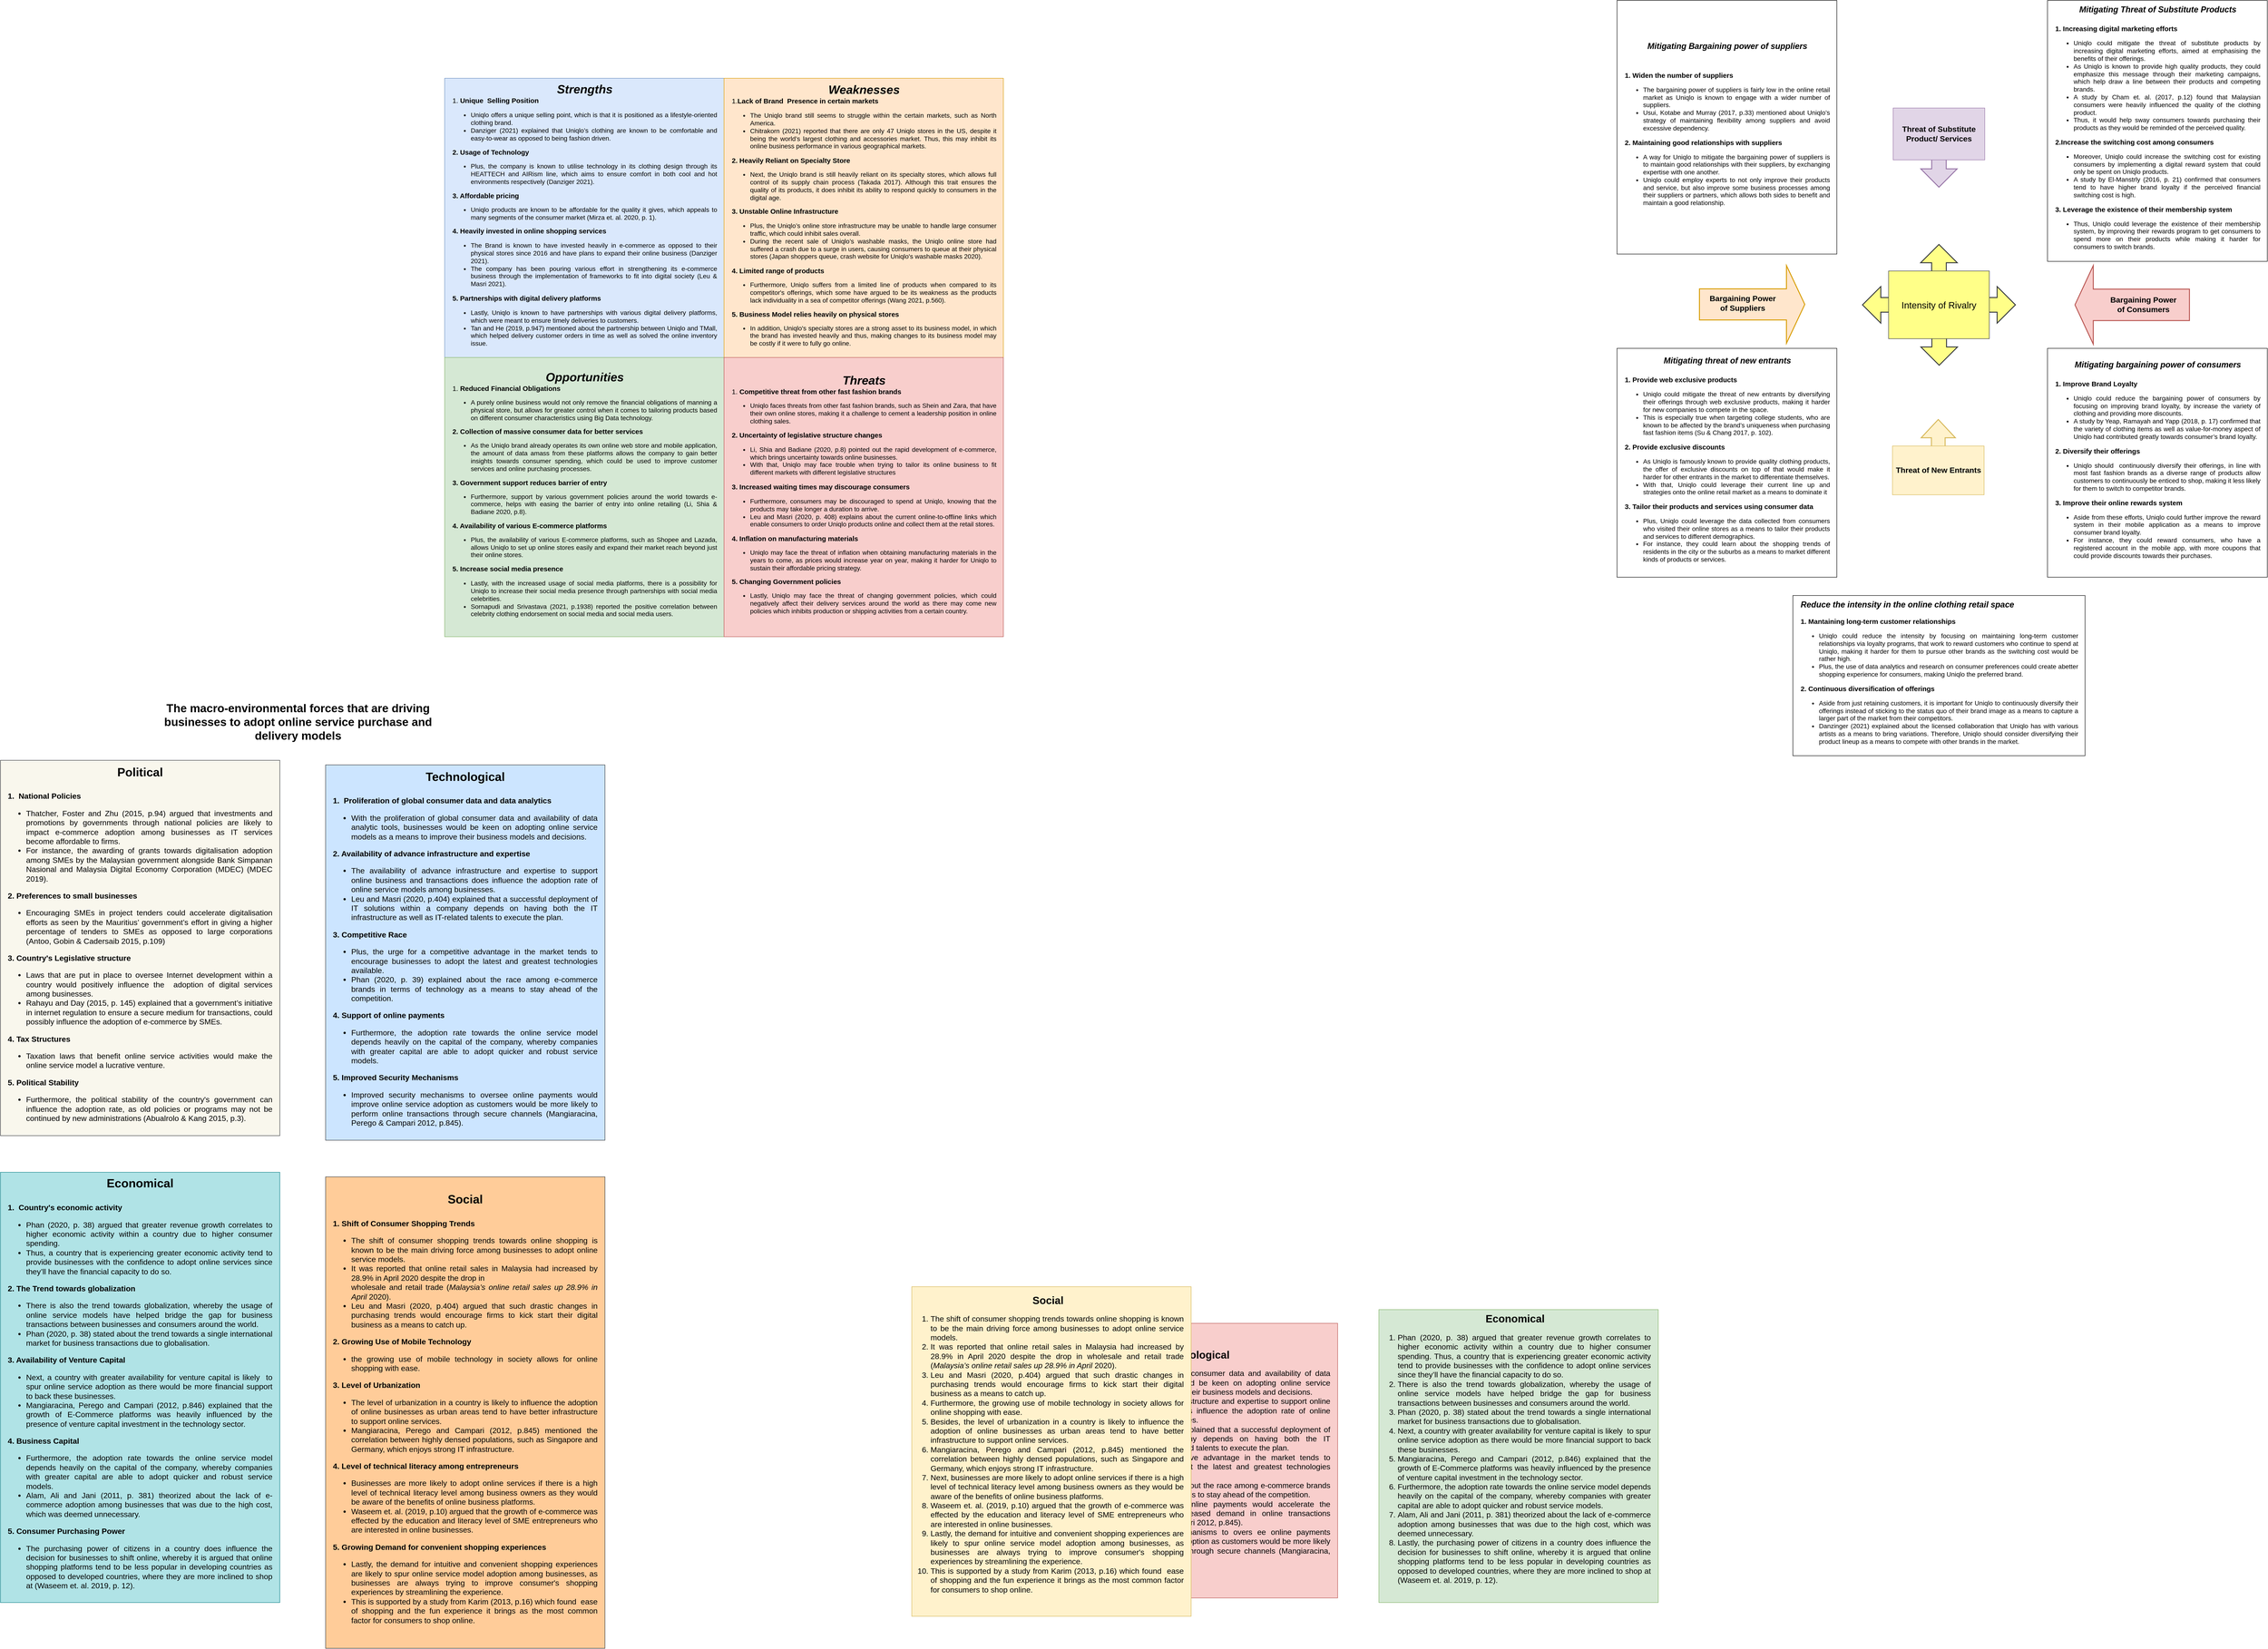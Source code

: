 <mxfile version="15.4.3" type="github">
  <diagram id="UJVtRwwvK5uKVyhLd9jK" name="Page-1">
    <mxGraphModel dx="5076" dy="1623" grid="1" gridSize="10" guides="1" tooltips="1" connect="1" arrows="1" fold="1" page="1" pageScale="1" pageWidth="1169" pageHeight="827" math="0" shadow="0">
      <root>
        <mxCell id="0" />
        <mxCell id="1" parent="0" />
        <mxCell id="DPGvxR9k1o3TNHnTCT3K-7" value="&lt;font style=&quot;font-size: 25px&quot;&gt;&lt;b&gt;&lt;font style=&quot;font-size: 25px&quot;&gt;The macro-environmental forces that are driving businesses to adopt online service purchase and delivery models&lt;/font&gt;&lt;/b&gt;&lt;/font&gt;" style="text;html=1;strokeColor=none;fillColor=none;align=center;verticalAlign=middle;whiteSpace=wrap;rounded=0;" parent="1" vertex="1">
          <mxGeometry x="-1970" y="1730" width="620" height="150" as="geometry" />
        </mxCell>
        <mxCell id="IZx-ZiuW3YyfbtK3Tfff-4" value="&lt;div style=&quot;font-size: 23px&quot; align=&quot;center&quot;&gt;&lt;font style=&quot;font-size: 23px&quot;&gt;&lt;b&gt;&lt;font style=&quot;font-size: 23px&quot;&gt;Technological&lt;/font&gt;&lt;/b&gt;&lt;br&gt;&lt;/font&gt;&lt;/div&gt;&lt;div style=&quot;font-size: 17px&quot; align=&quot;justify&quot;&gt;&lt;ol&gt;&lt;li&gt;With the proliferation of global consumer data and availability of data analytic tools, businesses would be keen on adopting online service models as a means to improve their business models and decisions. &lt;/li&gt;&lt;li&gt;The availability of advance infrastructure and expertise to support online business and transactions does influence the adoption rate of online service models among businesses. &lt;/li&gt;&lt;li&gt;Leu and Masri (2020, p.404) explained that a successful deployment of IT solutions within a company depends on having both the IT infrastructure as well as IT-related talents to execute the plan.&lt;/li&gt;&lt;li&gt;Plus, the urge for a competitive advantage in the market tends to encourage businesses to adopt the latest and greatest technologies available. &lt;/li&gt;&lt;li&gt;Phan (2020, p. 39) explained about the race among e-commerce brands in terms of technology as a means to stay ahead of the competition.&lt;/li&gt;&lt;li&gt;Furthermore, the support of online payments would accelerate the adoption rate due to an increased demand in online transactions (Mangiaracina, Perego &amp;amp; Campari 2012, p.845).&lt;/li&gt;&lt;li&gt;Moreover, better security mechanisms to overs ee online payments would improve online service adoption as customers would be more likely to perform online transactions through secure channels (Mangiaracina, Perego &amp;amp; Campari 2012, p.845).&lt;br&gt;&lt;/li&gt;&lt;/ol&gt;&lt;/div&gt;" style="rounded=0;whiteSpace=wrap;html=1;align=center;fillColor=#f8cecc;strokeColor=#b85450;spacingRight=15;" parent="1" vertex="1">
          <mxGeometry y="3120" width="610" height="600" as="geometry" />
        </mxCell>
        <mxCell id="IZx-ZiuW3YyfbtK3Tfff-5" value="&lt;div align=&quot;center&quot;&gt;&lt;b style=&quot;font-size: 23px&quot;&gt;&lt;font style=&quot;font-size: 23px&quot;&gt;Economical&lt;br&gt;&lt;/font&gt;&lt;/b&gt;&lt;/div&gt;&lt;div style=&quot;font-size: 17px&quot; align=&quot;justify&quot;&gt;&lt;ol&gt;&lt;li&gt;&lt;font style=&quot;font-size: 17px&quot;&gt;&lt;span&gt;Phan (2020, p. 38) argued that greater revenue growth correlates to higher economic activity within a country due to higher consumer spending. Thus, a country that is experiencing greater economic activity tend to provide businesses with the confidence to adopt online services since they’ll have the financial capacity to do so.&amp;nbsp; &lt;br&gt;&lt;/span&gt;&lt;/font&gt;&lt;/li&gt;&lt;li&gt;&lt;font style=&quot;font-size: 17px&quot;&gt;&lt;span&gt;There is also the trend towards globalization, whereby the usage of online service models have helped bridge the gap for business transactions between businesses and consumers around the world.&amp;nbsp;&lt;/span&gt;&lt;/font&gt;&lt;/li&gt;&lt;li&gt;&lt;font style=&quot;font-size: 17px&quot;&gt;&lt;span&gt;&lt;font style=&quot;font-size: 17px&quot;&gt;Phan (2020, p. 38) stated about the trend towards a single international market for business transactions due to globalisation.&amp;nbsp;&lt;/font&gt;&lt;/span&gt;&lt;/font&gt;&lt;/li&gt;&lt;li&gt;&lt;font style=&quot;font-size: 17px&quot;&gt;&lt;span&gt;&lt;font style=&quot;font-size: 17px&quot;&gt;Next, a country with greater availability for venture capital is likely&amp;nbsp; to spur online service adoption as there would be more financial support to back these businesses. &lt;br&gt;&lt;/font&gt;&lt;/span&gt;&lt;/font&gt;&lt;/li&gt;&lt;li&gt;&lt;font style=&quot;font-size: 17px&quot;&gt;&lt;span&gt;&lt;font style=&quot;font-size: 17px&quot;&gt;Mangiaracina, Perego and Campari (2012, p.846) explained that the growth of E-Commerce platforms was heavily influenced by the presence of venture capital investment in the technology sector.&lt;/font&gt;&lt;/span&gt;&lt;/font&gt;&lt;/li&gt;&lt;li&gt;&lt;font style=&quot;font-size: 17px&quot;&gt;&lt;span&gt;&lt;font style=&quot;font-size: 17px&quot;&gt;Furthermore, the adoption rate towards the online service model depends heavily on the capital of the company, whereby companies with greater capital are able to adopt quicker and robust service models.&lt;/font&gt;&lt;/span&gt;&lt;/font&gt;&lt;/li&gt;&lt;li&gt;&lt;font style=&quot;font-size: 17px&quot;&gt;&lt;span&gt;&lt;font style=&quot;font-size: 17px&quot;&gt;Alam, Ali and Jani (2011, p. 381) theorized about the lack of e-commerce adoption among businesses that was due to the high cost, which was deemed unnecessary.&lt;/font&gt;&lt;/span&gt;&lt;/font&gt;&lt;/li&gt;&lt;li&gt;&lt;font style=&quot;font-size: 17px&quot;&gt;&lt;span&gt;&lt;font style=&quot;font-size: 17px&quot;&gt;Lastly, the purchasing power of citizens in a country does influence the decision for businesses to shift online, whereby it is argued that online shopping platforms tend to be less popular in developing countries as opposed to developed countries, where they are more inclined to shop at (Waseem et. al. 2019, p. 12).&lt;br&gt;&lt;/font&gt;&lt;/span&gt;&lt;/font&gt;&lt;/li&gt;&lt;/ol&gt;&lt;/div&gt;&lt;div align=&quot;justify&quot;&gt;&lt;br&gt;&lt;/div&gt;" style="rounded=0;whiteSpace=wrap;html=1;align=center;fillColor=#d5e8d4;strokeColor=#82b366;spacingRight=15;" parent="1" vertex="1">
          <mxGeometry x="700" y="3090" width="610" height="640" as="geometry" />
        </mxCell>
        <mxCell id="IZx-ZiuW3YyfbtK3Tfff-7" value="&lt;div align=&quot;center&quot;&gt;&lt;b style=&quot;font-size: 23px&quot;&gt;&lt;font style=&quot;font-size: 23px&quot;&gt;Social &lt;br&gt;&lt;/font&gt;&lt;/b&gt;&lt;/div&gt;&lt;div style=&quot;font-size: 17px&quot; align=&quot;justify&quot;&gt;&lt;ol&gt;&lt;li&gt;The shift of consumer shopping trends towards online shopping is known to be the main driving force among businesses to adopt online service models. &lt;/li&gt;&lt;li&gt;It was reported that online retail sales in Malaysia had increased by 28.9% in April 2020 despite the drop in wholesale and retail trade (&lt;i&gt;Malaysia’s online retail sales up 28.9% in April&lt;/i&gt; 2020). &lt;/li&gt;&lt;li&gt;Leu and Masri (2020, p.404) argued that such drastic changes in purchasing trends would encourage firms to kick start their digital business as a means to catch up. &lt;/li&gt;&lt;li&gt;Furthermore, the growing use of mobile technology in society allows for online shopping with ease.&lt;/li&gt;&lt;li&gt;Besides, the level of urbanization in a country is likely to influence the adoption of online businesses as urban areas tend to have better infrastructure to support online services.&lt;/li&gt;&lt;li&gt;Mangiaracina, Perego and Campari (2012, p.845) mentioned the correlation between highly densed populations, such as Singapore and Germany, which enjoys strong IT infrastructure.&lt;/li&gt;&lt;li&gt;Next, businesses are more likely to adopt online services if there is a high level of technical literacy level among business owners as they would be aware of the benefits of online business platforms.&lt;/li&gt;&lt;li&gt;Waseem et. al. (2019, p.10) argued that the growth of e-commerce was effected by the education and literacy level of SME entrepreneurs who are interested in online businesses.&lt;/li&gt;&lt;li&gt;Lastly, the demand for intuitive and convenient shopping experiences are likely to spur online service model adoption among businesses, as businesses are always trying to improve consumer&#39;s shopping experiences by streamlining the experience.&lt;/li&gt;&lt;li&gt;This is supported by a study from Karim (2013, p.16) which found&amp;nbsp; ease of shopping and the fun experience it brings as the most common factor for consumers to shop online.&lt;br&gt;&lt;/li&gt;&lt;/ol&gt;&lt;/div&gt;&lt;div align=&quot;justify&quot;&gt;&lt;br&gt;&lt;/div&gt;" style="rounded=0;whiteSpace=wrap;html=1;align=center;fillColor=#fff2cc;strokeColor=#d6b656;verticalAlign=middle;spacingRight=15;" parent="1" vertex="1">
          <mxGeometry x="-320" y="3040" width="610" height="720" as="geometry" />
        </mxCell>
        <mxCell id="IZx-ZiuW3YyfbtK3Tfff-62" value="&lt;div align=&quot;center&quot;&gt;&lt;b&gt;&lt;i&gt;&lt;font style=&quot;font-size: 12px&quot; size=&quot;1&quot;&gt;&lt;span style=&quot;font-size: 18px&quot;&gt;Mitigating Threat of Substitute Products&lt;/span&gt;&lt;/font&gt;&lt;/i&gt;&lt;/b&gt;&lt;/div&gt;&lt;div align=&quot;center&quot;&gt;&lt;b&gt;&lt;i&gt;&lt;font style=&quot;font-size: 12px&quot; size=&quot;1&quot;&gt;&lt;span style=&quot;font-size: 18px&quot;&gt;&lt;br&gt;&lt;/span&gt;&lt;/font&gt;&lt;/i&gt;&lt;/b&gt;&lt;/div&gt;&lt;div style=&quot;font-size: 14px&quot; align=&quot;justify&quot;&gt;&lt;b&gt;&lt;font style=&quot;font-size: 15px&quot;&gt;1. Increasing digital marketing efforts&lt;/font&gt;&lt;/b&gt;&lt;/div&gt;&lt;div style=&quot;font-size: 14px&quot; align=&quot;justify&quot;&gt;&lt;ul&gt;&lt;li&gt;&lt;font style=&quot;font-size: 14px&quot;&gt;Uniqlo could mitigate the threat of substitute products by increasing digital marketing efforts, aimed at emphasising the benefits of their offerings. &lt;br&gt;&lt;/font&gt;&lt;/li&gt;&lt;li&gt;&lt;font style=&quot;font-size: 14px&quot;&gt;As Uniqlo is known to provide high quality products, they could emphasize this message through their marketing campaigns, which help draw a line between their products and competing brands. &lt;/font&gt;&lt;/li&gt;&lt;li&gt;&lt;font style=&quot;font-size: 14px&quot;&gt;A study by Cham et. al. (2017, p.12) found that Malaysian consumers were heavily influenced the quality of the clothing product. &lt;br&gt;&lt;/font&gt;&lt;/li&gt;&lt;li&gt;&lt;font style=&quot;font-size: 14px&quot;&gt;Thus, it would help sway consumers towards purchasing their products as they would be reminded of the perceived quality. &lt;br&gt;&lt;/font&gt;&lt;/li&gt;&lt;/ul&gt;&lt;/div&gt;&lt;div style=&quot;font-size: 14px&quot; align=&quot;justify&quot;&gt;&lt;b&gt;&lt;font style=&quot;font-size: 15px&quot;&gt;2.Increase the switching cost among consumers&lt;/font&gt;&lt;/b&gt;&lt;/div&gt;&lt;div style=&quot;font-size: 14px&quot; align=&quot;justify&quot;&gt;&lt;ul&gt;&lt;li&gt;Moreover, Uniqlo could increase the switching cost for existing consumers by implementing a digital reward system that could only be spent on Uniqlo products.&lt;/li&gt;&lt;li&gt;A study by El-Manstrly (2016, p. 21) confirmed that consumers tend to have higher brand loyalty if the perceived financial switching cost is high. &lt;br&gt;&lt;/li&gt;&lt;/ul&gt;&lt;/div&gt;&lt;div style=&quot;font-size: 14px&quot; align=&quot;justify&quot;&gt;&lt;b&gt;&lt;font style=&quot;font-size: 15px&quot;&gt;3. Leverage the existence of their membership system&lt;/font&gt;&lt;/b&gt;&lt;/div&gt;&lt;div style=&quot;font-size: 14px&quot; align=&quot;justify&quot;&gt;&lt;ul&gt;&lt;li&gt;Thus, Uniqlo could leverage the existence of their membership system, by improving their rewards program to get consumers to spend more on their products while making it harder for consumers to switch brands.&lt;br&gt;&lt;/li&gt;&lt;/ul&gt;&lt;/div&gt;" style="rounded=0;whiteSpace=wrap;html=1;align=left;spacingRight=15;spacingLeft=15;" parent="1" vertex="1">
          <mxGeometry x="2160" y="230" width="480" height="570" as="geometry" />
        </mxCell>
        <mxCell id="IZx-ZiuW3YyfbtK3Tfff-70" value="" style="group" parent="1" vertex="1" connectable="0">
          <mxGeometry x="1823" y="465" width="200" height="170" as="geometry" />
        </mxCell>
        <mxCell id="IZx-ZiuW3YyfbtK3Tfff-39" value="" style="verticalLabelPosition=bottom;verticalAlign=top;html=1;strokeWidth=2;shape=mxgraph.arrows2.arrow;dy=0.6;dx=40;notch=0;rotation=90;fillColor=#e1d5e7;strokeColor=#9673a6;" parent="IZx-ZiuW3YyfbtK3Tfff-70" vertex="1">
          <mxGeometry x="68.75" y="102" width="62.5" height="79.333" as="geometry" />
        </mxCell>
        <mxCell id="IZx-ZiuW3YyfbtK3Tfff-40" value="&lt;b&gt;&lt;font style=&quot;font-size: 17px&quot;&gt;Threat of Substitute Product/ Services&lt;/font&gt;&lt;/b&gt;" style="rounded=0;whiteSpace=wrap;html=1;fillColor=#e1d5e7;strokeColor=#9673a6;" parent="IZx-ZiuW3YyfbtK3Tfff-70" vertex="1">
          <mxGeometry width="200" height="113.333" as="geometry" />
        </mxCell>
        <mxCell id="IZx-ZiuW3YyfbtK3Tfff-71" value="" style="group;rotation=-180;" parent="1" vertex="1" connectable="0">
          <mxGeometry x="1811.5" y="1130" width="223" height="180" as="geometry" />
        </mxCell>
        <mxCell id="h1P-b4SptlQCspGK-LaU-5" value="" style="group" parent="IZx-ZiuW3YyfbtK3Tfff-71" vertex="1" connectable="0">
          <mxGeometry x="10" y="20" width="200" height="160" as="geometry" />
        </mxCell>
        <mxCell id="IZx-ZiuW3YyfbtK3Tfff-72" value="" style="verticalLabelPosition=bottom;verticalAlign=top;html=1;strokeWidth=2;shape=mxgraph.arrows2.arrow;dy=0.6;dx=40;notch=0;rotation=-90;fillColor=#fff2cc;strokeColor=#d6b656;" parent="h1P-b4SptlQCspGK-LaU-5" vertex="1">
          <mxGeometry x="68.75" y="-10.667" width="62.5" height="74.667" as="geometry" />
        </mxCell>
        <mxCell id="IZx-ZiuW3YyfbtK3Tfff-73" value="&lt;b&gt;&lt;font style=&quot;font-size: 17px&quot;&gt;Threat of New Entrants&lt;/font&gt;&lt;/b&gt;" style="rounded=0;whiteSpace=wrap;html=1;rotation=0;fillColor=#fff2cc;strokeColor=#d6b656;" parent="h1P-b4SptlQCspGK-LaU-5" vertex="1">
          <mxGeometry y="53.333" width="200" height="106.667" as="geometry" />
        </mxCell>
        <mxCell id="IZx-ZiuW3YyfbtK3Tfff-77" value="" style="group" parent="1" vertex="1" connectable="0">
          <mxGeometry x="1756" y="763" width="334" height="264" as="geometry" />
        </mxCell>
        <mxCell id="IZx-ZiuW3YyfbtK3Tfff-67" value="" style="verticalLabelPosition=bottom;verticalAlign=top;html=1;strokeWidth=2;shape=mxgraph.arrows2.arrow;dy=0.6;dx=40;notch=0;rotation=-180;fillColor=#ffff88;strokeColor=#36393d;" parent="IZx-ZiuW3YyfbtK3Tfff-77" vertex="1">
          <mxGeometry y="92" width="104" height="80" as="geometry" />
        </mxCell>
        <mxCell id="IZx-ZiuW3YyfbtK3Tfff-66" value="" style="verticalLabelPosition=bottom;verticalAlign=top;html=1;strokeWidth=2;shape=mxgraph.arrows2.arrow;dy=0.6;dx=40;notch=0;rotation=-90;fillColor=#ffff88;strokeColor=#36393d;" parent="IZx-ZiuW3YyfbtK3Tfff-77" vertex="1">
          <mxGeometry x="115" y="12" width="104" height="80" as="geometry" />
        </mxCell>
        <mxCell id="IZx-ZiuW3YyfbtK3Tfff-65" value="" style="verticalLabelPosition=bottom;verticalAlign=top;html=1;strokeWidth=2;shape=mxgraph.arrows2.arrow;dy=0.6;dx=40;notch=0;rotation=0;fillColor=#ffff88;strokeColor=#36393d;" parent="IZx-ZiuW3YyfbtK3Tfff-77" vertex="1">
          <mxGeometry x="230" y="92" width="104" height="80" as="geometry" />
        </mxCell>
        <mxCell id="IZx-ZiuW3YyfbtK3Tfff-58" value="" style="verticalLabelPosition=bottom;verticalAlign=top;html=1;strokeWidth=2;shape=mxgraph.arrows2.arrow;dy=0.6;dx=40;notch=0;rotation=90;fillColor=#ffff88;strokeColor=#36393d;" parent="IZx-ZiuW3YyfbtK3Tfff-77" vertex="1">
          <mxGeometry x="115.5" y="172" width="104" height="80" as="geometry" />
        </mxCell>
        <mxCell id="IZx-ZiuW3YyfbtK3Tfff-38" value="&lt;font style=&quot;font-size: 20px&quot;&gt;Intensity of Rivalry&lt;/font&gt;" style="rounded=0;whiteSpace=wrap;html=1;fillColor=#ffff88;strokeColor=#36393d;" parent="IZx-ZiuW3YyfbtK3Tfff-77" vertex="1">
          <mxGeometry x="57" y="58" width="220" height="148" as="geometry" />
        </mxCell>
        <mxCell id="IZx-ZiuW3YyfbtK3Tfff-80" value="" style="group;" parent="1" vertex="1" connectable="0">
          <mxGeometry x="1400" y="809.06" width="240" height="170.62" as="geometry" />
        </mxCell>
        <mxCell id="IZx-ZiuW3YyfbtK3Tfff-37" value="" style="verticalLabelPosition=bottom;verticalAlign=top;html=1;strokeWidth=2;shape=mxgraph.arrows2.arrow;dy=0.6;dx=40;notch=0;fillColor=#ffe6cc;strokeColor=#d79b00;" parent="IZx-ZiuW3YyfbtK3Tfff-80" vertex="1">
          <mxGeometry width="230" height="170" as="geometry" />
        </mxCell>
        <mxCell id="IZx-ZiuW3YyfbtK3Tfff-46" value="&lt;b&gt;&lt;font style=&quot;font-size: 17px&quot;&gt;Bargaining Power of Suppliers&lt;/font&gt;&lt;/b&gt;" style="text;html=1;strokeColor=none;fillColor=none;align=center;verticalAlign=middle;whiteSpace=wrap;rounded=0;" parent="IZx-ZiuW3YyfbtK3Tfff-80" vertex="1">
          <mxGeometry x="19.17" y="69.55" width="150.83" height="27.14" as="geometry" />
        </mxCell>
        <mxCell id="IZx-ZiuW3YyfbtK3Tfff-90" value="&lt;i&gt;&lt;font style=&quot;font-size: 12px&quot;&gt;&lt;font size=&quot;1&quot;&gt;&lt;b style=&quot;font-size: 18px&quot;&gt;Reduce the intensity in the online clothing retail space&lt;/b&gt;&lt;/font&gt;&lt;/font&gt;&lt;/i&gt;&lt;br&gt;&lt;div style=&quot;font-size: 14px&quot; align=&quot;justify&quot;&gt;&lt;br&gt;&lt;/div&gt;&lt;div style=&quot;font-size: 14px&quot; align=&quot;justify&quot;&gt;&lt;font size=&quot;1&quot;&gt;&lt;b style=&quot;font-size: 15px&quot;&gt;1. Mantaining long-term customer relationships&lt;/b&gt;&lt;/font&gt;&lt;/div&gt;&lt;div style=&quot;font-size: 14px&quot; align=&quot;justify&quot;&gt;&lt;ul&gt;&lt;li&gt;Uniqlo could reduce the intensity by focusing on maintaining long-term customer relationships via loyalty programs, that work to reward customers who continue to spend at Uniqlo, making it harder for them to pursue other brands as the switching cost would be rather high.&lt;/li&gt;&lt;li&gt;Plus, the use of data analytics and research on consumer preferences could create abetter shopping experience for consumers, making Uniqlo the preferred brand.&lt;br&gt;&lt;/li&gt;&lt;/ul&gt;&lt;/div&gt;&lt;div style=&quot;font-size: 15px&quot; align=&quot;justify&quot;&gt;&lt;b&gt;2. Continuous diversification of offerings&lt;/b&gt;&lt;font style=&quot;font-size: 15px&quot;&gt;&lt;span&gt;&lt;br&gt;&lt;/span&gt;&lt;/font&gt;&lt;/div&gt;&lt;div style=&quot;font-size: 14px&quot; align=&quot;justify&quot;&gt;&lt;ul&gt;&lt;li&gt;&lt;font style=&quot;font-size: 14px&quot;&gt;&lt;span&gt;Aside from just retaining customers, it is important for Uniqlo to continuously diversify their offerings instead of sticking to the status quo of their brand image as a means to capture a larger part of the market from their competitors. &lt;/span&gt;&lt;/font&gt;&lt;/li&gt;&lt;li&gt;&lt;font style=&quot;font-size: 14px&quot;&gt;&lt;span&gt;&lt;font style=&quot;font-size: 14px&quot;&gt;&lt;span&gt;Danzinger (2021) explained about the licensed collaboration that Uniqlo has with various artists as a means to bring variations. Therefore, Uniqlo should consider diversifying their product lineup as a means to compete with other brands in the market.&lt;/span&gt;&lt;/font&gt;&lt;/span&gt;&lt;/font&gt;&lt;/li&gt;&lt;/ul&gt;&lt;/div&gt;" style="rounded=0;whiteSpace=wrap;html=1;align=left;spacingRight=15;spacingLeft=15;" parent="1" vertex="1">
          <mxGeometry x="1604" y="1530" width="638" height="350" as="geometry" />
        </mxCell>
        <mxCell id="h1P-b4SptlQCspGK-LaU-4" value="" style="group" parent="1" vertex="1" connectable="0">
          <mxGeometry x="2220.002" y="809.062" width="250" height="171.88" as="geometry" />
        </mxCell>
        <mxCell id="IZx-ZiuW3YyfbtK3Tfff-82" value="" style="verticalLabelPosition=bottom;verticalAlign=top;html=1;strokeWidth=2;shape=mxgraph.arrows2.arrow;dy=0.6;dx=40;notch=0;rotation=-180;fillColor=#f8cecc;strokeColor=#b85450;" parent="h1P-b4SptlQCspGK-LaU-4" vertex="1">
          <mxGeometry width="250" height="171.88" as="geometry" />
        </mxCell>
        <mxCell id="IZx-ZiuW3YyfbtK3Tfff-83" value="&lt;b&gt;&lt;font style=&quot;font-size: 17px&quot;&gt;Bargaining Power of Consumers&lt;/font&gt;&lt;/b&gt;" style="text;html=1;strokeColor=none;fillColor=none;align=center;verticalAlign=middle;whiteSpace=wrap;rounded=0;rotation=0;" parent="h1P-b4SptlQCspGK-LaU-4" vertex="1">
          <mxGeometry x="70" y="71.56" width="159.17" height="28.06" as="geometry" />
        </mxCell>
        <mxCell id="RI5SfNiTsbT4uMfKhP2q-5" value="&lt;div style=&quot;font-size: 17px&quot;&gt;&lt;font style=&quot;font-size: 23px&quot; size=&quot;1&quot;&gt;&lt;b style=&quot;font-size: 26px&quot;&gt;Social&lt;/b&gt;&lt;/font&gt;&lt;/div&gt;&lt;div style=&quot;font-size: 17px&quot;&gt;&lt;font style=&quot;font-size: 23px&quot;&gt;&lt;b&gt;&lt;br&gt;&lt;/b&gt;&lt;/font&gt;&lt;div align=&quot;justify&quot;&gt;&lt;b&gt;1. Shift of Consumer Shopping Trends&lt;/b&gt;&lt;/div&gt;&lt;div align=&quot;justify&quot;&gt;&lt;ul&gt;&lt;li&gt;The shift of consumer shopping trends towards online shopping is known to be the main driving force among businesses to adopt online service models. &lt;/li&gt;&lt;li&gt;It was reported that online retail sales in Malaysia had increased by 28.9% in April 2020 despite the drop in &lt;br&gt;wholesale and retail trade (&lt;i&gt;Malaysia’s online retail sales up 28.9% in April&lt;/i&gt; 2020). &lt;/li&gt;&lt;li&gt;Leu and Masri (2020, p.404) argued that such drastic changes in purchasing trends would encourage firms to kick start their digital business as a means to catch up. &lt;/li&gt;&lt;/ul&gt;&lt;/div&gt;&lt;div align=&quot;justify&quot;&gt;&lt;b&gt;2. Growing Use of Mobile Technology&lt;/b&gt;&lt;/div&gt;&lt;div align=&quot;justify&quot;&gt;&lt;ul&gt;&lt;li&gt; the growing use of mobile technology in society allows for online shopping with ease.&lt;/li&gt;&lt;/ul&gt;&lt;/div&gt;&lt;div align=&quot;justify&quot;&gt;&lt;b&gt;3. Level of Urbanization&lt;/b&gt;&lt;/div&gt;&lt;div align=&quot;justify&quot;&gt;&lt;ul&gt;&lt;li&gt; The level of urbanization in a country is likely to influence the adoption of online businesses as urban areas tend to have better infrastructure to support online services.&lt;/li&gt;&lt;li&gt;Mangiaracina, Perego and Campari (2012, p.845) mentioned the correlation between highly densed populations, such as Singapore and Germany, which enjoys strong IT infrastructure.&lt;/li&gt;&lt;/ul&gt;&lt;/div&gt;&lt;div align=&quot;justify&quot;&gt;&lt;b&gt;4. Level of technical literacy among entrepreneurs&lt;/b&gt;&lt;/div&gt;&lt;div align=&quot;justify&quot;&gt;&lt;ul&gt;&lt;li&gt; Businesses are more likely to adopt online services if there is a high level of technical literacy level among business owners as they would be aware of the benefits of online business platforms.&lt;/li&gt;&lt;li&gt;Waseem et. al. (2019, p.10) argued that the growth of e-commerce was effected by the education and literacy level of SME entrepreneurs who are interested in online businesses.&lt;/li&gt;&lt;/ul&gt;&lt;/div&gt;&lt;div align=&quot;justify&quot;&gt;&lt;b&gt;5. Growing Demand for convenient shopping experiences&lt;/b&gt;&lt;/div&gt;&lt;div align=&quot;justify&quot;&gt;&lt;ul&gt;&lt;li&gt;Lastly, the demand for intuitive and convenient shopping experiences are likely to spur online service model adoption among businesses, as businesses are always trying to improve consumer&#39;s shopping experiences by streamlining the experience.&lt;/li&gt;&lt;li&gt;This is supported by a study from Karim (2013, p.16) which found&amp;nbsp; ease of shopping and the fun experience it brings as the most common factor for consumers to shop online.&lt;/li&gt;&lt;/ul&gt;&lt;/div&gt;&lt;/div&gt;" style="rounded=0;whiteSpace=wrap;html=1;align=center;fillColor=#ffcc99;strokeColor=#36393d;spacingRight=15;shadow=0;sketch=0;glass=0;spacingLeft=15;" vertex="1" parent="1">
          <mxGeometry x="-1600" y="2800" width="610" height="1030" as="geometry" />
        </mxCell>
        <mxCell id="RI5SfNiTsbT4uMfKhP2q-6" value="&lt;div style=&quot;font-size: 17px&quot;&gt;&lt;font style=&quot;font-size: 23px&quot; size=&quot;1&quot;&gt;&lt;b style=&quot;font-size: 26px&quot;&gt;Political&lt;/b&gt;&lt;/font&gt;&lt;/div&gt;&lt;div style=&quot;font-size: 17px&quot;&gt;&lt;font style=&quot;font-size: 23px&quot;&gt;&lt;b&gt;&lt;br&gt;&lt;/b&gt;&lt;/font&gt;&lt;div align=&quot;justify&quot;&gt;&lt;b&gt;1.&amp;nbsp;&lt;/b&gt;&lt;font style=&quot;font-size: 17px&quot;&gt; &lt;b&gt;National Policies&lt;/b&gt;&lt;/font&gt;&lt;/div&gt;&lt;div align=&quot;justify&quot;&gt;&lt;ul&gt;&lt;li&gt;&lt;font style=&quot;font-size: 17px&quot;&gt;&lt;font style=&quot;font-size: 17px&quot;&gt;Thatcher, Foster and Zhu (2015, p.94) argued that investments and promotions by governments through national policies are likely to impact e-commerce adoption among businesses as IT services become affordable to firms. &lt;/font&gt;&lt;/font&gt;&lt;/li&gt;&lt;li&gt;&lt;font style=&quot;font-size: 17px&quot;&gt;&lt;font style=&quot;font-size: 17px&quot;&gt;&lt;font style=&quot;font-size: 17px&quot;&gt;For instance, the awarding of grants towards digitalisation adoption among SMEs by the Malaysian government alongside Bank Simpanan Nasional and Malaysia Digital Economy Corporation (MDEC) (MDEC 2019). &lt;/font&gt;&lt;/font&gt;&lt;/font&gt;&lt;/li&gt;&lt;/ul&gt;&lt;/div&gt;&lt;div align=&quot;justify&quot;&gt;&lt;b&gt;2. &lt;/b&gt;&lt;b&gt;&lt;font style=&quot;font-size: 17px&quot;&gt;Preferences to small businesses&lt;/font&gt;&lt;font style=&quot;font-size: 17px&quot;&gt;&lt;br&gt;&lt;/font&gt;&lt;/b&gt;&lt;/div&gt;&lt;div align=&quot;justify&quot;&gt;&lt;ul&gt;&lt;li&gt;&lt;font style=&quot;font-size: 17px&quot;&gt;Encouraging SMEs in project tenders could accelerate digitalisation efforts as seen by the Mauritius’ government’s effort in giving a higher percentage of tenders to SMEs as opposed to large corporations (Antoo, Gobin &amp;amp; Cadersaib 2015, p.109)&lt;/font&gt;&lt;/li&gt;&lt;/ul&gt;&lt;/div&gt;&lt;div align=&quot;justify&quot;&gt;&lt;b&gt;3. &lt;/b&gt;&lt;b&gt;&lt;font style=&quot;font-size: 17px&quot;&gt;Country&#39;s Legislative structure&lt;/font&gt;&lt;/b&gt;&lt;/div&gt;&lt;div align=&quot;justify&quot;&gt;&lt;ul&gt;&lt;li&gt;&lt;font style=&quot;font-size: 17px&quot;&gt; Laws that are put in place to oversee Internet development within a country would positively influence the&amp;nbsp; adoption of digital services among businesses. &lt;br&gt;&lt;/font&gt;&lt;/li&gt;&lt;li&gt;&lt;font style=&quot;font-size: 17px&quot;&gt;Rahayu and Day (2015, p. 145) explained that a government’s initiative in internet regulation to ensure a secure medium for transactions, could possibly influence the adoption of e-commerce by SMEs. &lt;/font&gt;&lt;/li&gt;&lt;/ul&gt;&lt;/div&gt;&lt;div align=&quot;justify&quot;&gt;&lt;b&gt;4.&lt;/b&gt;&lt;b&gt;&lt;font style=&quot;font-size: 17px&quot;&gt; Tax Structures&lt;/font&gt;&lt;/b&gt;&lt;/div&gt;&lt;div align=&quot;justify&quot;&gt;&lt;ul&gt;&lt;li&gt;Taxation laws that benefit online service activities would make the online service model a lucrative venture.&lt;/li&gt;&lt;/ul&gt;&lt;/div&gt;&lt;div align=&quot;justify&quot;&gt;&lt;b&gt;5. &lt;/b&gt;&lt;b&gt;&lt;font style=&quot;font-size: 17px&quot;&gt;Political Stability&lt;/font&gt;&lt;/b&gt;&lt;/div&gt;&lt;div align=&quot;justify&quot;&gt;&lt;ul&gt;&lt;li&gt;&lt;font style=&quot;font-size: 17px&quot;&gt;&lt;font style=&quot;font-size: 17px&quot;&gt;Furthermore, the political stability of the country&#39;s government can influence the adoption rate, as old policies or programs may not be continued by new administrations (Abualrolo &amp;amp; Kang 2015, p.3).&lt;/font&gt;&lt;/font&gt;&lt;/li&gt;&lt;/ul&gt;&lt;/div&gt;&lt;/div&gt;" style="rounded=0;whiteSpace=wrap;html=1;align=center;fillColor=#f9f7ed;strokeColor=#36393d;spacingRight=15;shadow=0;sketch=0;glass=0;spacingLeft=15;" vertex="1" parent="1">
          <mxGeometry x="-2310" y="1890" width="610" height="820" as="geometry" />
        </mxCell>
        <mxCell id="RI5SfNiTsbT4uMfKhP2q-7" value="&lt;div style=&quot;font-size: 26px&quot;&gt;&lt;font style=&quot;font-size: 26px&quot;&gt;&lt;b&gt;Technological&lt;/b&gt;&lt;/font&gt;&lt;/div&gt;&lt;div style=&quot;font-size: 17px&quot;&gt;&lt;font style=&quot;font-size: 23px&quot;&gt;&lt;b&gt;&lt;br&gt;&lt;/b&gt;&lt;/font&gt;&lt;div align=&quot;justify&quot;&gt;&lt;b&gt;1.&amp;nbsp;&lt;font style=&quot;font-size: 17px&quot;&gt; &lt;/font&gt;Proliferation of global consumer data and data analytics&lt;/b&gt;&lt;/div&gt;&lt;div align=&quot;justify&quot;&gt;&lt;ul&gt;&lt;li&gt;With the proliferation of global consumer data and availability of data analytic tools, businesses would be keen on adopting online service models as a means to improve their business models and decisions.&lt;br&gt;&lt;/li&gt;&lt;/ul&gt;&lt;/div&gt;&lt;div align=&quot;justify&quot;&gt;&lt;b&gt;2. Availability of advance infrastructure and expertise&lt;/b&gt;&lt;/div&gt;&lt;div align=&quot;justify&quot;&gt;&lt;ul&gt;&lt;li&gt;&lt;font style=&quot;font-size: 17px&quot;&gt;The availability of advance infrastructure and expertise to support online business and transactions does influence the adoption rate of online service models among businesses.&lt;/font&gt;&lt;/li&gt;&lt;li&gt;&lt;font style=&quot;font-size: 17px&quot;&gt;Leu and Masri (2020, p.404) explained that a successful deployment of IT solutions within a company depends on having both the IT infrastructure as well as IT-related talents to execute the plan.&lt;/font&gt;&lt;/li&gt;&lt;/ul&gt;&lt;/div&gt;&lt;div align=&quot;justify&quot;&gt;&lt;b&gt;3. &lt;font style=&quot;font-size: 17px&quot;&gt;Competitive Race&lt;/font&gt;&lt;/b&gt;&lt;font style=&quot;font-size: 17px&quot;&gt;&lt;br&gt;&lt;/font&gt;&lt;/div&gt;&lt;div align=&quot;justify&quot;&gt;&lt;ul&gt;&lt;li&gt;Plus, the urge for a competitive advantage in the market tends to encourage businesses to adopt the latest and greatest technologies available.&lt;/li&gt;&lt;li&gt;Phan (2020, p. 39) explained about the race among e-commerce brands in terms of technology as a means to stay ahead of the competition.&lt;br&gt;&lt;/li&gt;&lt;/ul&gt;&lt;/div&gt;&lt;div align=&quot;justify&quot;&gt;&lt;b&gt;4.&lt;font style=&quot;font-size: 17px&quot;&gt; &lt;/font&gt;Support of online payments&lt;/b&gt;&lt;/div&gt;&lt;div align=&quot;justify&quot;&gt;&lt;ul&gt;&lt;li&gt;Furthermore, the adoption rate towards the online service model depends heavily on the capital of the company, whereby companies with greater capital are able to adopt quicker and robust service models.&lt;br&gt;&lt;/li&gt;&lt;/ul&gt;&lt;/div&gt;&lt;div align=&quot;justify&quot;&gt;&lt;b&gt;5. &lt;font style=&quot;font-size: 17px&quot;&gt;Improved Security Mechanisms&lt;/font&gt;&lt;/b&gt;&lt;/div&gt;&lt;div align=&quot;justify&quot;&gt;&lt;ul&gt;&lt;li&gt;Improved security mechanisms to oversee online payments would improve online service adoption as customers would be more likely to perform online transactions through secure channels (Mangiaracina, Perego &amp;amp; Campari 2012, p.845).&lt;br&gt;&lt;/li&gt;&lt;/ul&gt;&lt;/div&gt;&lt;/div&gt;" style="rounded=0;whiteSpace=wrap;html=1;align=center;fillColor=#cce5ff;strokeColor=#36393d;spacingRight=15;shadow=0;sketch=0;glass=0;spacingLeft=15;" vertex="1" parent="1">
          <mxGeometry x="-1600" y="1900" width="610" height="820" as="geometry" />
        </mxCell>
        <mxCell id="RI5SfNiTsbT4uMfKhP2q-8" value="&lt;div style=&quot;font-size: 17px&quot;&gt;&lt;font style=&quot;font-size: 23px&quot; size=&quot;1&quot;&gt;&lt;b style=&quot;font-size: 26px&quot;&gt;Economical&lt;/b&gt;&lt;/font&gt;&lt;/div&gt;&lt;div style=&quot;font-size: 17px&quot;&gt;&lt;font style=&quot;font-size: 23px&quot;&gt;&lt;b&gt;&lt;br&gt;&lt;/b&gt;&lt;/font&gt;&lt;div align=&quot;justify&quot;&gt;&lt;b&gt;1.&amp;nbsp;&lt;font style=&quot;font-size: 17px&quot;&gt; &lt;/font&gt;Country&#39;s economic activity&lt;/b&gt;&lt;/div&gt;&lt;div align=&quot;justify&quot;&gt;&lt;ul&gt;&lt;li&gt;Phan (2020, p. 38) argued that greater revenue growth correlates to higher economic activity within a country due to higher consumer spending.&lt;/li&gt;&lt;li&gt;Thus, a country that is experiencing greater economic activity tend to provide businesses with the confidence to adopt online services since they’ll have the financial capacity to do so.&amp;nbsp; &lt;br&gt;&lt;/li&gt;&lt;/ul&gt;&lt;/div&gt;&lt;div align=&quot;justify&quot;&gt;&lt;b&gt;2. The Trend towards globalization&lt;/b&gt;&lt;/div&gt;&lt;div align=&quot;justify&quot;&gt;&lt;ul&gt;&lt;li&gt;There is also the trend towards globalization, whereby the usage of online service models have helped bridge the gap for business transactions between businesses and consumers around the world. &lt;br&gt;&lt;/li&gt;&lt;li&gt;Phan (2020, p. 38) stated about the trend towards a single international market for business transactions due to globalisation. &lt;br&gt;&lt;/li&gt;&lt;/ul&gt;&lt;/div&gt;&lt;div align=&quot;justify&quot;&gt;&lt;b&gt;3. Availability of Venture Capital&lt;/b&gt;&lt;font style=&quot;font-size: 17px&quot;&gt;&lt;br&gt;&lt;/font&gt;&lt;/div&gt;&lt;div align=&quot;justify&quot;&gt;&lt;ul&gt;&lt;li&gt;Next, a country with greater availability for venture capital is likely&amp;nbsp; to spur online service adoption as there would be more financial support to back these businesses.&lt;/li&gt;&lt;li&gt;Mangiaracina, Perego and Campari (2012, p.846) explained that the growth of E-Commerce platforms was heavily influenced by the presence of venture capital investment in the technology sector.&lt;br&gt;&lt;/li&gt;&lt;/ul&gt;&lt;/div&gt;&lt;div align=&quot;justify&quot;&gt;&lt;b&gt;4.&lt;font style=&quot;font-size: 17px&quot;&gt; Business Capital&lt;/font&gt;&lt;/b&gt;&lt;/div&gt;&lt;div align=&quot;justify&quot;&gt;&lt;ul&gt;&lt;li&gt;Furthermore, the adoption rate towards the online service model depends heavily on the capital of the company, whereby companies with greater capital are able to adopt quicker and robust service models.&lt;/li&gt;&lt;li&gt;Alam, Ali and Jani (2011, p. 381) theorized about the lack of e-commerce adoption among businesses that was due to the high cost, which was deemed unnecessary.&lt;br&gt;&lt;/li&gt;&lt;/ul&gt;&lt;/div&gt;&lt;div align=&quot;justify&quot;&gt;&lt;b&gt;5. Consumer Purchasing Power&lt;font style=&quot;font-size: 17px&quot;&gt;&lt;/font&gt;&lt;/b&gt;&lt;/div&gt;&lt;div align=&quot;justify&quot;&gt;&lt;ul&gt;&lt;li&gt;The purchasing power of citizens in a country does influence the decision for businesses to shift online, whereby it is argued that online shopping platforms tend to be less popular in developing countries as opposed to developed countries, where they are more inclined to shop at (Waseem et. al. 2019, p. 12).&lt;br&gt;&lt;/li&gt;&lt;/ul&gt;&lt;/div&gt;&lt;/div&gt;" style="rounded=0;whiteSpace=wrap;html=1;align=center;fillColor=#b0e3e6;strokeColor=#0e8088;spacingRight=15;shadow=0;sketch=0;glass=0;spacingLeft=15;" vertex="1" parent="1">
          <mxGeometry x="-2310" y="2790" width="610" height="940" as="geometry" />
        </mxCell>
        <mxCell id="RI5SfNiTsbT4uMfKhP2q-10" value="&lt;div align=&quot;center&quot;&gt;&lt;i&gt;&lt;font size=&quot;1&quot;&gt;&lt;b style=&quot;font-size: 26px&quot;&gt;Strengths&lt;/b&gt;&lt;/font&gt;&lt;/i&gt;&lt;/div&gt;&lt;div style=&quot;font-size: 15px&quot; align=&quot;justify&quot;&gt;1. &lt;b&gt;&lt;font style=&quot;font-size: 15px&quot;&gt;Unique&amp;nbsp; Selling Position&lt;/font&gt;&lt;/b&gt;&lt;/div&gt;&lt;div style=&quot;font-size: 14px&quot; align=&quot;justify&quot;&gt;&lt;ul&gt;&lt;li&gt;Uniqlo offers a unique selling point, which is that it is positioned as a lifestyle-oriented clothing brand. &lt;/li&gt;&lt;li&gt;Danziger (2021) explained that Uniqlo’s clothing are known to be comfortable and easy-to-wear as opposed to being fashion driven. &lt;/li&gt;&lt;/ul&gt;&lt;/div&gt;&lt;div style=&quot;font-size: 13px&quot; align=&quot;justify&quot;&gt;&lt;b&gt;&lt;font style=&quot;font-size: 15px&quot;&gt;2. Usage of Technology&lt;/font&gt;&lt;/b&gt;&lt;/div&gt;&lt;div style=&quot;font-size: 13px&quot; align=&quot;justify&quot;&gt;&lt;ul&gt;&lt;li&gt;&lt;font style=&quot;font-size: 14px&quot;&gt;Plus, the company is known to utilise technology in its clothing design through its HEATTECH and AIRism line, which aims to ensure comfort in both cool and hot environments respectively (Danziger 2021). &lt;/font&gt;&lt;br&gt;&lt;/li&gt;&lt;/ul&gt;&lt;/div&gt;&lt;div style=&quot;font-size: 13px&quot; align=&quot;justify&quot;&gt;&lt;b&gt;&lt;font style=&quot;font-size: 15px&quot;&gt;3. Affordable pricing&lt;/font&gt;&lt;/b&gt;&lt;/div&gt;&lt;div style=&quot;font-size: 13px&quot; align=&quot;justify&quot;&gt;&lt;ul&gt;&lt;li&gt;&lt;font style=&quot;font-size: 14px&quot;&gt;Uniqlo products are known to be affordable for the quality it gives, which appeals to many segments of the consumer market (Mirza et. al. 2020, p. 1).&lt;/font&gt;&lt;br&gt;&lt;/li&gt;&lt;/ul&gt;&lt;/div&gt;&lt;div style=&quot;font-size: 13px&quot; align=&quot;justify&quot;&gt;&lt;font size=&quot;1&quot;&gt;&lt;b style=&quot;font-size: 15px&quot;&gt;4. Heavily invested in online shopping services&lt;/b&gt;&lt;/font&gt;&lt;/div&gt;&lt;div style=&quot;font-size: 14px&quot; align=&quot;justify&quot;&gt;&lt;ul&gt;&lt;li&gt;The Brand is known to have invested heavily in e-commerce as opposed to their physical stores since 2016 and have plans to expand their online business (Danziger 2021).&lt;/li&gt;&lt;li&gt;The company has been pouring various effort in strengthening its e-commerce business through the implementation of frameworks to fit into digital society (Leu &amp;amp; Masri 2021). &lt;br&gt;&lt;/li&gt;&lt;/ul&gt;&lt;/div&gt;&lt;div style=&quot;font-size: 14px&quot; align=&quot;justify&quot;&gt;&lt;font size=&quot;1&quot;&gt;&lt;b style=&quot;font-size: 15px&quot;&gt;5. Partnerships with digital delivery platforms&lt;/b&gt;&lt;/font&gt;&lt;br&gt;&lt;ul&gt;&lt;li&gt;Lastly, Uniqlo is known to have partnerships with various digital delivery platforms, which were meant to ensure timely deliveries to customers.&lt;/li&gt;&lt;li&gt;Tan and He (2019, p.947) mentioned about the partnership between Uniqlo and TMall, which helped delivery customer orders in time as well as solved the online inventory issue.&amp;nbsp;&amp;nbsp; &lt;br&gt;&lt;/li&gt;&lt;/ul&gt;&lt;/div&gt;" style="whiteSpace=wrap;html=1;aspect=fixed;align=left;fillColor=#dae8fc;strokeColor=#6c8ebf;spacingRight=15;spacingLeft=15;" vertex="1" parent="1">
          <mxGeometry x="-1340" y="400" width="610" height="610" as="geometry" />
        </mxCell>
        <mxCell id="RI5SfNiTsbT4uMfKhP2q-11" value="&lt;div align=&quot;center&quot;&gt;&lt;font size=&quot;1&quot;&gt;&lt;i&gt;&lt;b style=&quot;font-size: 26px&quot;&gt;Weaknesses&lt;/b&gt;&lt;/i&gt;&lt;/font&gt;&lt;/div&gt;&lt;div style=&quot;font-size: 15px&quot; align=&quot;justify&quot;&gt;1.&lt;b&gt;Lack of Brand&amp;nbsp; Presence in certain markets&lt;/b&gt;&lt;/div&gt;&lt;div style=&quot;font-size: 14px&quot; align=&quot;justify&quot;&gt;&lt;ul&gt;&lt;li&gt;The Uniqlo brand still seems to struggle within the certain markets, such as North America. &lt;br&gt;&lt;/li&gt;&lt;li&gt;Chitrakorn (2021) reported that there are only 47 Uniqlo stores in the US, despite it being the world’s largest clothing and accessories market. Thus, this may inhibit its online business performance in various geographical markets.&lt;br&gt;&lt;/li&gt;&lt;/ul&gt;&lt;/div&gt;&lt;div style=&quot;font-size: 13px&quot; align=&quot;justify&quot;&gt;&lt;b&gt;&lt;font style=&quot;font-size: 15px&quot;&gt;2. Heavily Reliant on Specialty Store&lt;br&gt;&lt;/font&gt;&lt;/b&gt;&lt;/div&gt;&lt;div style=&quot;font-size: 13px&quot; align=&quot;justify&quot;&gt;&lt;ul&gt;&lt;li&gt;&lt;font style=&quot;font-size: 14px&quot;&gt;Next, the Uniqlo brand is still heavily reliant on its specialty stores, which allows full control of its supply chain process (Takada 2017). Although this trait ensures the quality of its products, it does inhibit its ability to respond quickly to consumers in the digital age. &lt;/font&gt;&lt;br&gt;&lt;/li&gt;&lt;/ul&gt;&lt;/div&gt;&lt;div style=&quot;font-size: 13px&quot; align=&quot;justify&quot;&gt;&lt;b&gt;&lt;font style=&quot;font-size: 15px&quot;&gt;3. Unstable Online Infrastructure&lt;br&gt;&lt;/font&gt;&lt;/b&gt;&lt;/div&gt;&lt;div style=&quot;font-size: 14px&quot; align=&quot;justify&quot;&gt;&lt;ul&gt;&lt;li&gt;Plus, the Uniqlo’s online store infrastructure may be unable to handle large consumer traffic, which could inhibit sales overall. &lt;br&gt;&lt;/li&gt;&lt;li&gt;During the recent sale of Uniqlo’s washable masks, the Uniqlo online store had suffered a crash due to a surge in users, causing consumers to queue at their physical stores (Japan shoppers queue, crash website for Uniqlo&#39;s washable masks 2020). &lt;br&gt;&lt;/li&gt;&lt;/ul&gt;&lt;/div&gt;&lt;div style=&quot;font-size: 13px&quot; align=&quot;justify&quot;&gt;&lt;font size=&quot;1&quot;&gt;&lt;b style=&quot;font-size: 15px&quot;&gt;4. Limited range of products&lt;br&gt;&lt;/b&gt;&lt;/font&gt;&lt;/div&gt;&lt;div style=&quot;font-size: 13px&quot; align=&quot;justify&quot;&gt;&lt;ul&gt;&lt;li&gt;&lt;font style=&quot;font-size: 14px&quot;&gt;Furthermore, Uniqlo suffers from a limited line of products when compared to its competitor&#39;s offerings, which some have argued to be its weakness as the products lack individuality in a sea of competitor offerings (Wang 2021, p.560).&lt;/font&gt;&lt;br&gt;&lt;/li&gt;&lt;/ul&gt;&lt;/div&gt;&lt;div style=&quot;font-size: 13px&quot; align=&quot;justify&quot;&gt;&lt;font size=&quot;1&quot;&gt;&lt;b style=&quot;font-size: 15px&quot;&gt;5. Business Model relies heavily on physical stores&lt;/b&gt;&lt;/font&gt;&lt;br&gt;&lt;ul&gt;&lt;li&gt;&lt;font style=&quot;font-size: 14px&quot;&gt;In addition, Uniqlo&#39;s specialty stores are a strong asset to its business model, in which the brand has invested heavily and thus, making changes to its business model may be costly if it were to fully go online.&lt;/font&gt;&lt;br&gt;&lt;/li&gt;&lt;/ul&gt;&lt;/div&gt;" style="whiteSpace=wrap;html=1;aspect=fixed;align=left;fillColor=#ffe6cc;strokeColor=#d79b00;spacingRight=15;spacingLeft=15;" vertex="1" parent="1">
          <mxGeometry x="-730" y="400" width="610" height="610" as="geometry" />
        </mxCell>
        <mxCell id="RI5SfNiTsbT4uMfKhP2q-13" value="&lt;div align=&quot;center&quot;&gt;&lt;i&gt;&lt;font size=&quot;1&quot;&gt;&lt;b style=&quot;font-size: 26px&quot;&gt;Opportunities&lt;/b&gt;&lt;/font&gt;&lt;/i&gt;&lt;/div&gt;&lt;div style=&quot;font-size: 15px&quot; align=&quot;justify&quot;&gt;1. &lt;b&gt;Reduced Financial Obligations&lt;br&gt;&lt;/b&gt;&lt;/div&gt;&lt;div style=&quot;font-size: 13px&quot; align=&quot;justify&quot;&gt;&lt;ul&gt;&lt;li&gt;&lt;font style=&quot;font-size: 14px&quot;&gt;A purely online business would not only remove the financial obligations of manning a physical store, but allows for greater control when it comes to tailoring products based on different consumer characteristics using Big Data technology. &lt;/font&gt;&lt;br&gt;&lt;/li&gt;&lt;/ul&gt;&lt;/div&gt;&lt;div style=&quot;font-size: 13px&quot; align=&quot;justify&quot;&gt;&lt;b&gt;&lt;font style=&quot;font-size: 15px&quot;&gt;2. Collection of massive consumer data for better services&lt;br&gt;&lt;/font&gt;&lt;/b&gt;&lt;/div&gt;&lt;div style=&quot;font-size: 13px&quot; align=&quot;justify&quot;&gt;&lt;ul&gt;&lt;li&gt;&lt;font style=&quot;font-size: 14px&quot;&gt;As the Uniqlo brand already operates its own online web store and mobile application, the amount of data amass from these platforms allows the company to gain better insights towards consumer spending, which could be used to improve customer services and online purchasing processes.&lt;/font&gt;&lt;br&gt;&lt;/li&gt;&lt;/ul&gt;&lt;/div&gt;&lt;div style=&quot;font-size: 13px&quot; align=&quot;justify&quot;&gt;&lt;b&gt;&lt;font style=&quot;font-size: 15px&quot;&gt;3. Government support reduces barrier of entry&lt;br&gt;&lt;/font&gt;&lt;/b&gt;&lt;/div&gt;&lt;div style=&quot;font-size: 13px&quot; align=&quot;justify&quot;&gt;&lt;ul&gt;&lt;li&gt;&lt;font style=&quot;font-size: 14px&quot;&gt;Furthermore, support by various government policies around the world towards e-commerce, helps with easing the barrier of entry into online retailing (Li, Shia &amp;amp; Badiane 2020, p.8). &lt;/font&gt;&lt;br&gt;&lt;/li&gt;&lt;/ul&gt;&lt;/div&gt;&lt;div style=&quot;font-size: 13px&quot; align=&quot;justify&quot;&gt;&lt;font size=&quot;1&quot;&gt;&lt;b style=&quot;font-size: 15px&quot;&gt;4. Availability of various E-commerce platforms&lt;br&gt;&lt;/b&gt;&lt;/font&gt;&lt;/div&gt;&lt;div style=&quot;font-size: 13px&quot; align=&quot;justify&quot;&gt;&lt;ul&gt;&lt;li&gt;&lt;font style=&quot;font-size: 14px&quot;&gt;Plus, the availability of various E-commerce platforms, such as Shopee and Lazada, allows Uniqlo to set up online stores easily and expand their market reach beyond just their online stores.&lt;/font&gt;&lt;br&gt;&lt;/li&gt;&lt;/ul&gt;&lt;/div&gt;&lt;div style=&quot;font-size: 14px&quot; align=&quot;justify&quot;&gt;&lt;font size=&quot;1&quot;&gt;&lt;b style=&quot;font-size: 15px&quot;&gt;5. Increase social media presence&lt;/b&gt;&lt;/font&gt;&lt;br&gt;&lt;ul&gt;&lt;li&gt;Lastly, with the increased usage of social media platforms, there is a possibility for Uniqlo to increase their social media presence through partnerships with social media celebrities.&lt;/li&gt;&lt;li&gt;Sornapudi and Srivastava (2021, p.1938) reported the positive correlation between celebrity clothing endorsement on social media and social media users.&lt;br&gt;&lt;/li&gt;&lt;/ul&gt;&lt;/div&gt;" style="whiteSpace=wrap;html=1;aspect=fixed;align=left;fillColor=#d5e8d4;strokeColor=#82b366;spacingRight=15;spacingLeft=15;" vertex="1" parent="1">
          <mxGeometry x="-1340" y="1010" width="610" height="610" as="geometry" />
        </mxCell>
        <mxCell id="RI5SfNiTsbT4uMfKhP2q-14" value="&lt;div style=&quot;font-size: 26px&quot; align=&quot;center&quot;&gt;&lt;i&gt;&lt;font style=&quot;font-size: 26px&quot;&gt;&lt;b&gt;Threats&lt;/b&gt;&lt;/font&gt;&lt;/i&gt;&lt;/div&gt;&lt;div style=&quot;font-size: 15px&quot; align=&quot;justify&quot;&gt;1. &lt;b&gt;&lt;font style=&quot;font-size: 15px&quot;&gt;Competitive threat from other fast fashion brands&lt;br&gt;&lt;/font&gt;&lt;/b&gt;&lt;/div&gt;&lt;div style=&quot;font-size: 13px&quot; align=&quot;justify&quot;&gt;&lt;ul&gt;&lt;li style=&quot;font-size: 14px&quot;&gt;&lt;font style=&quot;font-size: 14px&quot;&gt;Uniqlo faces threats from other fast fashion brands, such as Shein and Zara, that have their own online stores, making it a challenge to cement a leadership position in online clothing sales&lt;/font&gt;. &lt;br&gt;&lt;/li&gt;&lt;/ul&gt;&lt;/div&gt;&lt;div style=&quot;font-size: 13px&quot; align=&quot;justify&quot;&gt;&lt;b&gt;&lt;font style=&quot;font-size: 15px&quot;&gt;2. Uncertainty of legislative structure changes&lt;br&gt;&lt;/font&gt;&lt;/b&gt;&lt;/div&gt;&lt;div style=&quot;font-size: 14px&quot; align=&quot;justify&quot;&gt;&lt;ul&gt;&lt;li&gt;&lt;font style=&quot;font-size: 14px&quot;&gt;Li, Shia and Badiane (2020, p.8) pointed out the rapid development of e-commerce, which brings uncertainty towards online businesses.&lt;/font&gt;&lt;/li&gt;&lt;li&gt;&lt;font style=&quot;font-size: 14px&quot;&gt;With that, Uniqlo may face trouble when trying to tailor its online business to fit different markets with different legislative structures&lt;/font&gt;&lt;br&gt;&lt;/li&gt;&lt;/ul&gt;&lt;/div&gt;&lt;div style=&quot;font-size: 13px&quot; align=&quot;justify&quot;&gt;&lt;b&gt;&lt;font style=&quot;font-size: 15px&quot;&gt;3. Increased waiting times may discourage consumers&lt;br&gt;&lt;/font&gt;&lt;/b&gt;&lt;/div&gt;&lt;div style=&quot;font-size: 14px&quot; align=&quot;justify&quot;&gt;&lt;ul&gt;&lt;li&gt;&lt;font style=&quot;font-size: 14px&quot;&gt;Furthermore, consumers may be discouraged to spend at Uniqlo, knowing that the products may take longer a duration to arrive.&lt;/font&gt;&lt;/li&gt;&lt;li&gt;&lt;font style=&quot;font-size: 14px&quot;&gt;Leu and Masri (2020, p. 408) explains about the current online-to-offline links which enable consumers to order Uniqlo products online and collect them at the retail stores. &lt;/font&gt;&lt;br&gt;&lt;/li&gt;&lt;/ul&gt;&lt;/div&gt;&lt;div style=&quot;font-size: 13px&quot; align=&quot;justify&quot;&gt;&lt;font size=&quot;1&quot;&gt;&lt;b style=&quot;font-size: 15px&quot;&gt;4. Inflation on manufacturing materials&lt;br&gt;&lt;/b&gt;&lt;/font&gt;&lt;/div&gt;&lt;div style=&quot;font-size: 13px&quot; align=&quot;justify&quot;&gt;&lt;ul&gt;&lt;li&gt;&lt;font style=&quot;font-size: 14px&quot;&gt;Uniqlo may face the threat of inflation when obtaining manufacturing materials in the years to come, as prices would increase year on year, making it harder for Uniqlo to sustain their affordable pricing strategy.&lt;/font&gt;&lt;br&gt;&lt;/li&gt;&lt;/ul&gt;&lt;/div&gt;&lt;div style=&quot;font-size: 13px&quot; align=&quot;justify&quot;&gt;&lt;font size=&quot;1&quot;&gt;&lt;b style=&quot;font-size: 15px&quot;&gt;5. Changing Government policies&lt;/b&gt;&lt;/font&gt;&lt;br&gt;&lt;ul&gt;&lt;li&gt;&lt;font style=&quot;font-size: 14px&quot;&gt;Lastly, Uniqlo may face the threat of changing government policies, which could negatively affect their delivery services around the world as there may come new policies which inhibits production or shipping activities from a certain country.&lt;/font&gt;&lt;br&gt;&lt;/li&gt;&lt;/ul&gt;&lt;/div&gt;" style="whiteSpace=wrap;html=1;aspect=fixed;align=left;fillColor=#f8cecc;strokeColor=#b85450;spacingRight=15;spacingLeft=15;" vertex="1" parent="1">
          <mxGeometry x="-730" y="1010" width="610" height="610" as="geometry" />
        </mxCell>
        <mxCell id="RI5SfNiTsbT4uMfKhP2q-15" value="&lt;div align=&quot;center&quot;&gt;&lt;b&gt;&lt;i&gt;&lt;font style=&quot;font-size: 12px&quot; size=&quot;1&quot;&gt;&lt;span style=&quot;font-size: 18px&quot;&gt;Mitigating bargaining power of consumers&lt;/span&gt;&lt;/font&gt;&lt;/i&gt;&lt;/b&gt;&lt;/div&gt;&lt;div align=&quot;center&quot;&gt;&lt;b&gt;&lt;i&gt;&lt;font style=&quot;font-size: 12px&quot; size=&quot;1&quot;&gt;&lt;span style=&quot;font-size: 18px&quot;&gt;&lt;br&gt;&lt;/span&gt;&lt;/font&gt;&lt;/i&gt;&lt;/b&gt;&lt;/div&gt;&lt;div style=&quot;font-size: 14px&quot; align=&quot;justify&quot;&gt;&lt;b&gt;&lt;font style=&quot;font-size: 15px&quot;&gt;1. Improve Brand Loyalty&lt;br&gt;&lt;/font&gt;&lt;/b&gt;&lt;/div&gt;&lt;div style=&quot;font-size: 14px&quot; align=&quot;justify&quot;&gt;&lt;ul&gt;&lt;li&gt;Uniqlo could reduce the bargaining power of consumers by focusing on improving brand loyalty, by increase the variety of clothing and providing more discounts.&lt;/li&gt;&lt;li&gt;A study by Yeap, Ramayah and Yapp (2018, p. 17) confirmed that the variety of clothing items as well as value-for-money aspect of Uniqlo had contributed greatly towards consumer’s brand loyalty.&lt;br&gt;&lt;/li&gt;&lt;/ul&gt;&lt;/div&gt;&lt;div style=&quot;font-size: 14px&quot; align=&quot;justify&quot;&gt;&lt;b&gt;&lt;font style=&quot;font-size: 15px&quot;&gt;2. Diversify their offerings&lt;br&gt;&lt;/font&gt;&lt;/b&gt;&lt;/div&gt;&lt;div style=&quot;font-size: 14px&quot; align=&quot;justify&quot;&gt;&lt;ul&gt;&lt;li&gt;Uniqlo should&amp;nbsp; continuously diversify their offerings, in line with most fast fashion brands as a diverse range of products allow customers to continuously be enticed to shop, making it less likely for them to switch to competitor brands. &lt;br&gt;&lt;/li&gt;&lt;/ul&gt;&lt;/div&gt;&lt;b&gt;&lt;font style=&quot;font-size: 15px&quot;&gt;3. Improve their online rewards system &lt;br&gt;&lt;/font&gt;&lt;/b&gt;&lt;div style=&quot;font-size: 14px&quot; align=&quot;justify&quot;&gt;&lt;ul&gt;&lt;li&gt;Aside from these efforts, Uniqlo could further improve the reward system in their mobile application as a means to improve consumer brand loyalty.&lt;/li&gt;&lt;li&gt;For instance, they could reward consumers, who have a registered account in the mobile app, with more coupons that could provide discounts towards their purchases.&lt;br&gt;&lt;/li&gt;&lt;/ul&gt;&lt;/div&gt;" style="rounded=0;whiteSpace=wrap;html=1;align=left;spacingRight=15;spacingLeft=15;" vertex="1" parent="1">
          <mxGeometry x="2160" y="990" width="480" height="500" as="geometry" />
        </mxCell>
        <mxCell id="RI5SfNiTsbT4uMfKhP2q-16" value="&lt;div align=&quot;center&quot;&gt;&lt;b&gt;&lt;i&gt;&lt;font style=&quot;font-size: 12px&quot; size=&quot;1&quot;&gt;&lt;span style=&quot;font-size: 18px&quot;&gt;Mitigating threat of new entrants &lt;br&gt;&lt;/span&gt;&lt;/font&gt;&lt;/i&gt;&lt;/b&gt;&lt;/div&gt;&lt;div align=&quot;center&quot;&gt;&lt;b&gt;&lt;i&gt;&lt;font style=&quot;font-size: 12px&quot; size=&quot;1&quot;&gt;&lt;span style=&quot;font-size: 18px&quot;&gt;&lt;br&gt;&lt;/span&gt;&lt;/font&gt;&lt;/i&gt;&lt;/b&gt;&lt;/div&gt;&lt;div style=&quot;font-size: 14px&quot; align=&quot;justify&quot;&gt;&lt;b&gt;&lt;font style=&quot;font-size: 15px&quot;&gt;1. Provide web exclusive products&lt;br&gt;&lt;/font&gt;&lt;/b&gt;&lt;/div&gt;&lt;div style=&quot;font-size: 14px&quot; align=&quot;justify&quot;&gt;&lt;ul&gt;&lt;li&gt;Uniqlo could mitigate the threat of new entrants by diversifying their offerings through web exclusive products, making it harder for new companies to compete in the space.&lt;/li&gt;&lt;li&gt;This is especially true when targeting college students, who are known to be affected by the brand’s uniqueness when purchasing fast fashion items (Su &amp;amp; Chang 2017, p. 102). &lt;br&gt;&lt;/li&gt;&lt;/ul&gt;&lt;/div&gt;&lt;div style=&quot;font-size: 14px&quot; align=&quot;justify&quot;&gt;&lt;b&gt;&lt;font style=&quot;font-size: 15px&quot;&gt;2. Provide exclusive discounts&lt;br&gt;&lt;/font&gt;&lt;/b&gt;&lt;/div&gt;&lt;div style=&quot;font-size: 14px&quot; align=&quot;justify&quot;&gt;&lt;ul&gt;&lt;li&gt;As Uniqlo is famously known to provide quality clothing products, the offer of exclusive discounts on top of that would make it harder for other entrants in the market to differentiate themselves.&lt;/li&gt;&lt;li&gt;With that, Uniqlo could leverage their current line up and strategies onto the online retail market as a means to dominate it&lt;br&gt;&lt;/li&gt;&lt;/ul&gt;&lt;/div&gt;&lt;div style=&quot;font-size: 14px&quot; align=&quot;justify&quot;&gt;&lt;b&gt;&lt;font style=&quot;font-size: 15px&quot;&gt;&lt;font style=&quot;font-size: 15px&quot;&gt;3. Tailor their products and services using consumer data&lt;/font&gt;&lt;/font&gt;&lt;font style=&quot;font-size: 15px&quot;&gt;&lt;b&gt;&lt;font style=&quot;font-size: 15px&quot;&gt;&lt;br&gt;&lt;/font&gt;&lt;/b&gt;&lt;/font&gt;&lt;/b&gt;&lt;/div&gt;&lt;div style=&quot;font-size: 14px&quot; align=&quot;justify&quot;&gt;&lt;ul&gt;&lt;li&gt;Plus, Uniqlo could leverage the data collected from consumers who visited their online stores as a means to tailor their products and services to different demographics.&lt;/li&gt;&lt;li&gt;For instance, they could learn about the shopping trends of residents in the city or the suburbs as a means to market different kinds of products or services. &lt;br&gt;&lt;/li&gt;&lt;/ul&gt;&lt;/div&gt;" style="rounded=0;whiteSpace=wrap;html=1;align=left;spacingRight=15;spacingLeft=15;" vertex="1" parent="1">
          <mxGeometry x="1220" y="990" width="480" height="500" as="geometry" />
        </mxCell>
        <mxCell id="RI5SfNiTsbT4uMfKhP2q-17" value="&lt;div align=&quot;center&quot;&gt;&lt;b&gt;&lt;i&gt;&lt;font style=&quot;font-size: 12px&quot; size=&quot;1&quot;&gt;&lt;span style=&quot;font-size: 18px&quot;&gt;Mitigating Bargaining power of suppliers&lt;/span&gt;&lt;/font&gt;&lt;/i&gt;&lt;/b&gt;&lt;/div&gt;&lt;div align=&quot;center&quot;&gt;&lt;b&gt;&lt;i&gt;&lt;font style=&quot;font-size: 12px&quot; size=&quot;1&quot;&gt;&lt;span style=&quot;font-size: 18px&quot;&gt;&lt;br&gt;&lt;/span&gt;&lt;/font&gt;&lt;/i&gt;&lt;/b&gt;&lt;/div&gt;&lt;div align=&quot;center&quot;&gt;&lt;b&gt;&lt;i&gt;&lt;font style=&quot;font-size: 12px&quot; size=&quot;1&quot;&gt;&lt;span style=&quot;font-size: 18px&quot;&gt;&lt;br&gt;&lt;/span&gt;&lt;/font&gt;&lt;/i&gt;&lt;/b&gt;&lt;/div&gt;&lt;div style=&quot;font-size: 14px&quot; align=&quot;justify&quot;&gt;&lt;b&gt;&lt;font style=&quot;font-size: 15px&quot;&gt;1. Widen the number of suppliers&lt;br&gt;&lt;/font&gt;&lt;/b&gt;&lt;/div&gt;&lt;div style=&quot;font-size: 14px&quot; align=&quot;justify&quot;&gt;&lt;ul&gt;&lt;li&gt;The bargaining power of suppliers is fairly low in the online retail market as Uniqlo is known to engage with a wider number of suppliers.&lt;/li&gt;&lt;li&gt;Usui, Kotabe and Murray (2017, p.33) mentioned about Uniqlo’s strategy of maintaining flexibility among suppliers and avoid excessive dependency.&amp;nbsp; &lt;br&gt;&lt;/li&gt;&lt;/ul&gt;&lt;/div&gt;&lt;div style=&quot;font-size: 14px&quot; align=&quot;justify&quot;&gt;&lt;b&gt;&lt;font style=&quot;font-size: 15px&quot;&gt;2. Maintaining good relationships with suppliers&lt;br&gt;&lt;/font&gt;&lt;/b&gt;&lt;/div&gt;&lt;div style=&quot;font-size: 14px&quot; align=&quot;justify&quot;&gt;&lt;ul&gt;&lt;li&gt;A way for Uniqlo to mitigate the bargaining power of suppliers is to maintain good relationships with their suppliers, by exchanging expertise with one another.&lt;/li&gt;&lt;li&gt;Uniqlo could employ experts to not only improve their products and service, but also improve some business processes among their suppliers or partners, which allows both sides to benefit and maintain a good relationship.&lt;br&gt;&lt;/li&gt;&lt;/ul&gt;&lt;/div&gt;" style="rounded=0;whiteSpace=wrap;html=1;align=left;spacingRight=15;spacingLeft=15;" vertex="1" parent="1">
          <mxGeometry x="1220" y="230" width="480" height="554" as="geometry" />
        </mxCell>
      </root>
    </mxGraphModel>
  </diagram>
</mxfile>
